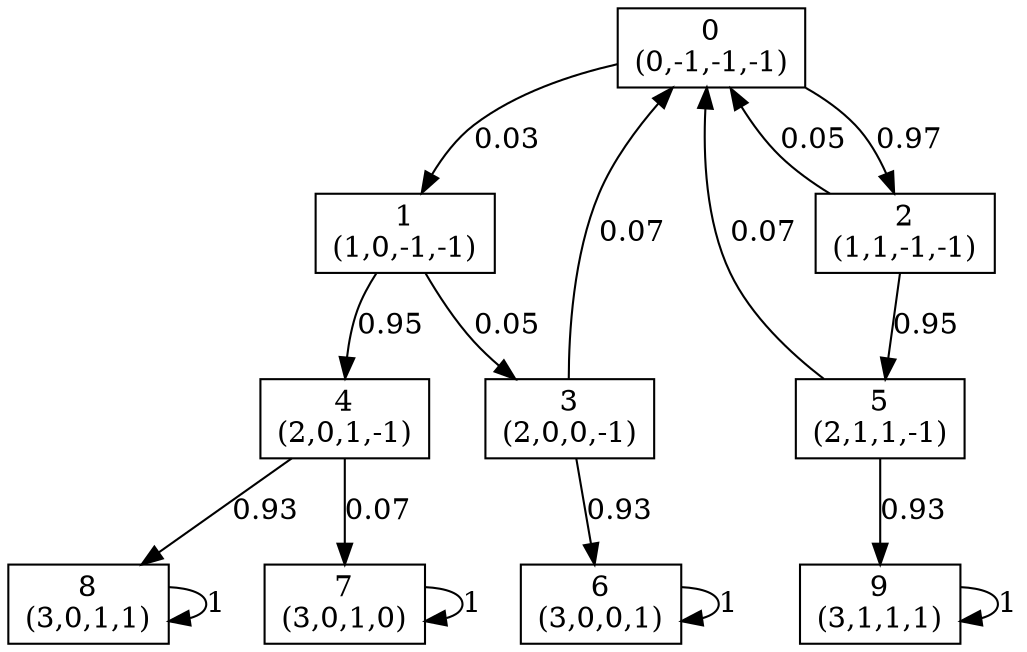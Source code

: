 digraph P {
node [shape=box];
0 -> 1 [ label="0.03" ];
0 -> 2 [ label="0.97" ];
1 -> 3 [ label="0.05" ];
1 -> 4 [ label="0.95" ];
2 -> 0 [ label="0.05" ];
2 -> 5 [ label="0.95" ];
3 -> 0 [ label="0.07" ];
3 -> 6 [ label="0.93" ];
4 -> 7 [ label="0.07" ];
4 -> 8 [ label="0.93" ];
5 -> 0 [ label="0.07" ];
5 -> 9 [ label="0.93" ];
6 -> 6 [ label="1" ];
7 -> 7 [ label="1" ];
8 -> 8 [ label="1" ];
9 -> 9 [ label="1" ];
0 [label="0\n(0,-1,-1,-1)"];
1 [label="1\n(1,0,-1,-1)"];
2 [label="2\n(1,1,-1,-1)"];
3 [label="3\n(2,0,0,-1)"];
4 [label="4\n(2,0,1,-1)"];
5 [label="5\n(2,1,1,-1)"];
6 [label="6\n(3,0,0,1)"];
7 [label="7\n(3,0,1,0)"];
8 [label="8\n(3,0,1,1)"];
9 [label="9\n(3,1,1,1)"];
}
